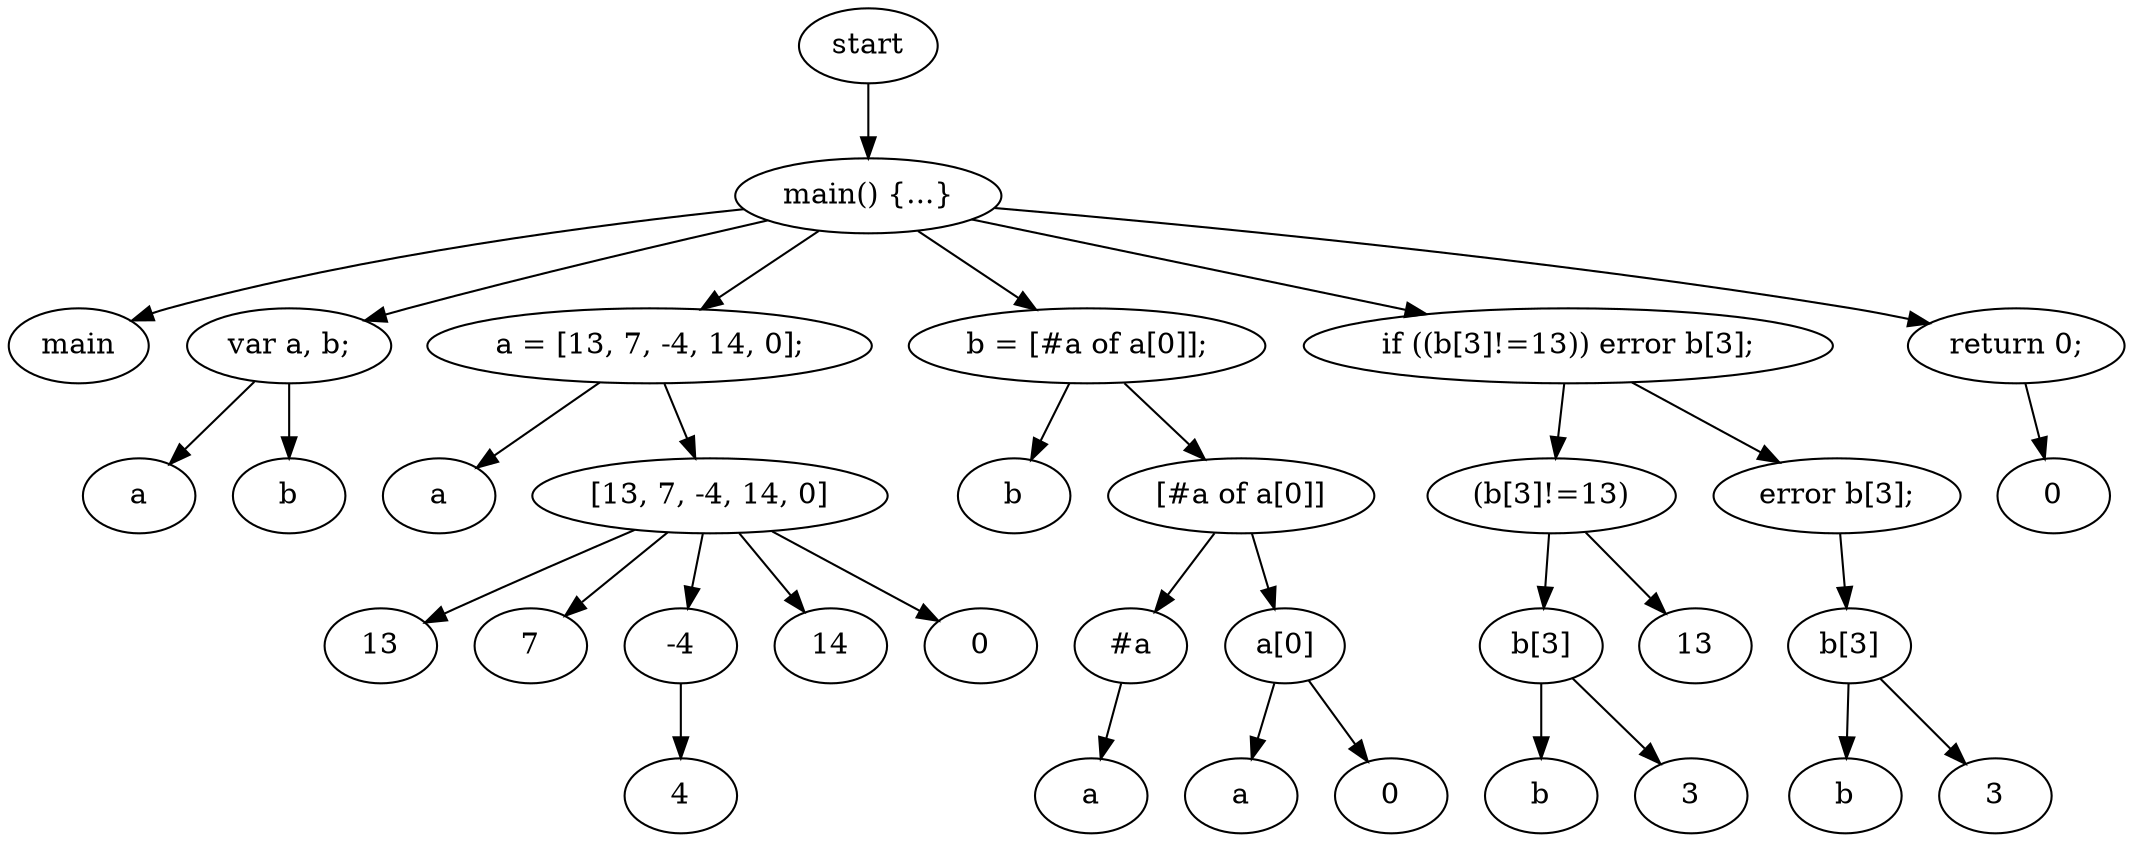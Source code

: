 digraph {
  rankdir = TB;

  "v0" [label = "start"];
  "v1" [label = "main() {...}"];
  "v0" -> "v1";
  "v2" [label = "main"];
  "v1" -> "v2";
  "v3" [label = "var a, b;"];
  "v1" -> "v3";
  "v4" [label = "a"];
  "v3" -> "v4";
  "v5" [label = "b"];
  "v3" -> "v5";
  "v6" [label = "a = [13, 7, -4, 14, 0];"];
  "v1" -> "v6";
  "v7" [label = "a"];
  "v6" -> "v7";
  "v8" [label = "[13, 7, -4, 14, 0]"];
  "v6" -> "v8";
  "v9" [label = "13"];
  "v8" -> "v9";
  "v10" [label = "7"];
  "v8" -> "v10";
  "v11" [label = "-4"];
  "v8" -> "v11";
  "v12" [label = "4"];
  "v11" -> "v12";
  "v13" [label = "14"];
  "v8" -> "v13";
  "v14" [label = "0"];
  "v8" -> "v14";
  "v15" [label = "b = [#a of a[0]];"];
  "v1" -> "v15";
  "v16" [label = "b"];
  "v15" -> "v16";
  "v17" [label = "[#a of a[0]]"];
  "v15" -> "v17";
  "v18" [label = "#a"];
  "v17" -> "v18";
  "v19" [label = "a"];
  "v18" -> "v19";
  "v20" [label = "a[0]"];
  "v17" -> "v20";
  "v21" [label = "a"];
  "v20" -> "v21";
  "v22" [label = "0"];
  "v20" -> "v22";
  "v23" [label = "if ((b[3]!=13)) error b[3];"];
  "v1" -> "v23";
  "v24" [label = "(b[3]!=13)"];
  "v23" -> "v24";
  "v25" [label = "b[3]"];
  "v24" -> "v25";
  "v26" [label = "b"];
  "v25" -> "v26";
  "v27" [label = "3"];
  "v25" -> "v27";
  "v28" [label = "13"];
  "v24" -> "v28";
  "v29" [label = "error b[3];"];
  "v23" -> "v29";
  "v30" [label = "b[3]"];
  "v29" -> "v30";
  "v31" [label = "b"];
  "v30" -> "v31";
  "v32" [label = "3"];
  "v30" -> "v32";
  "v33" [label = "return 0;"];
  "v1" -> "v33";
  "v34" [label = "0"];
  "v33" -> "v34";
}